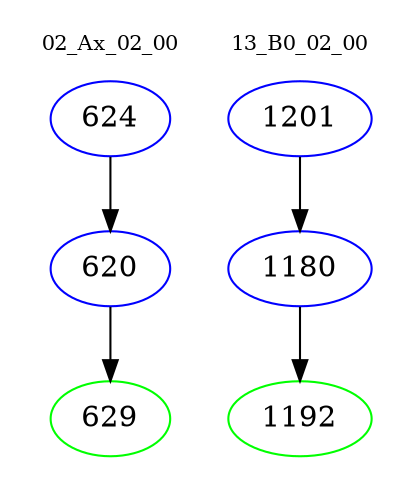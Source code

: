 digraph{
subgraph cluster_0 {
color = white
label = "02_Ax_02_00";
fontsize=10;
T0_624 [label="624", color="blue"]
T0_624 -> T0_620 [color="black"]
T0_620 [label="620", color="blue"]
T0_620 -> T0_629 [color="black"]
T0_629 [label="629", color="green"]
}
subgraph cluster_1 {
color = white
label = "13_B0_02_00";
fontsize=10;
T1_1201 [label="1201", color="blue"]
T1_1201 -> T1_1180 [color="black"]
T1_1180 [label="1180", color="blue"]
T1_1180 -> T1_1192 [color="black"]
T1_1192 [label="1192", color="green"]
}
}
